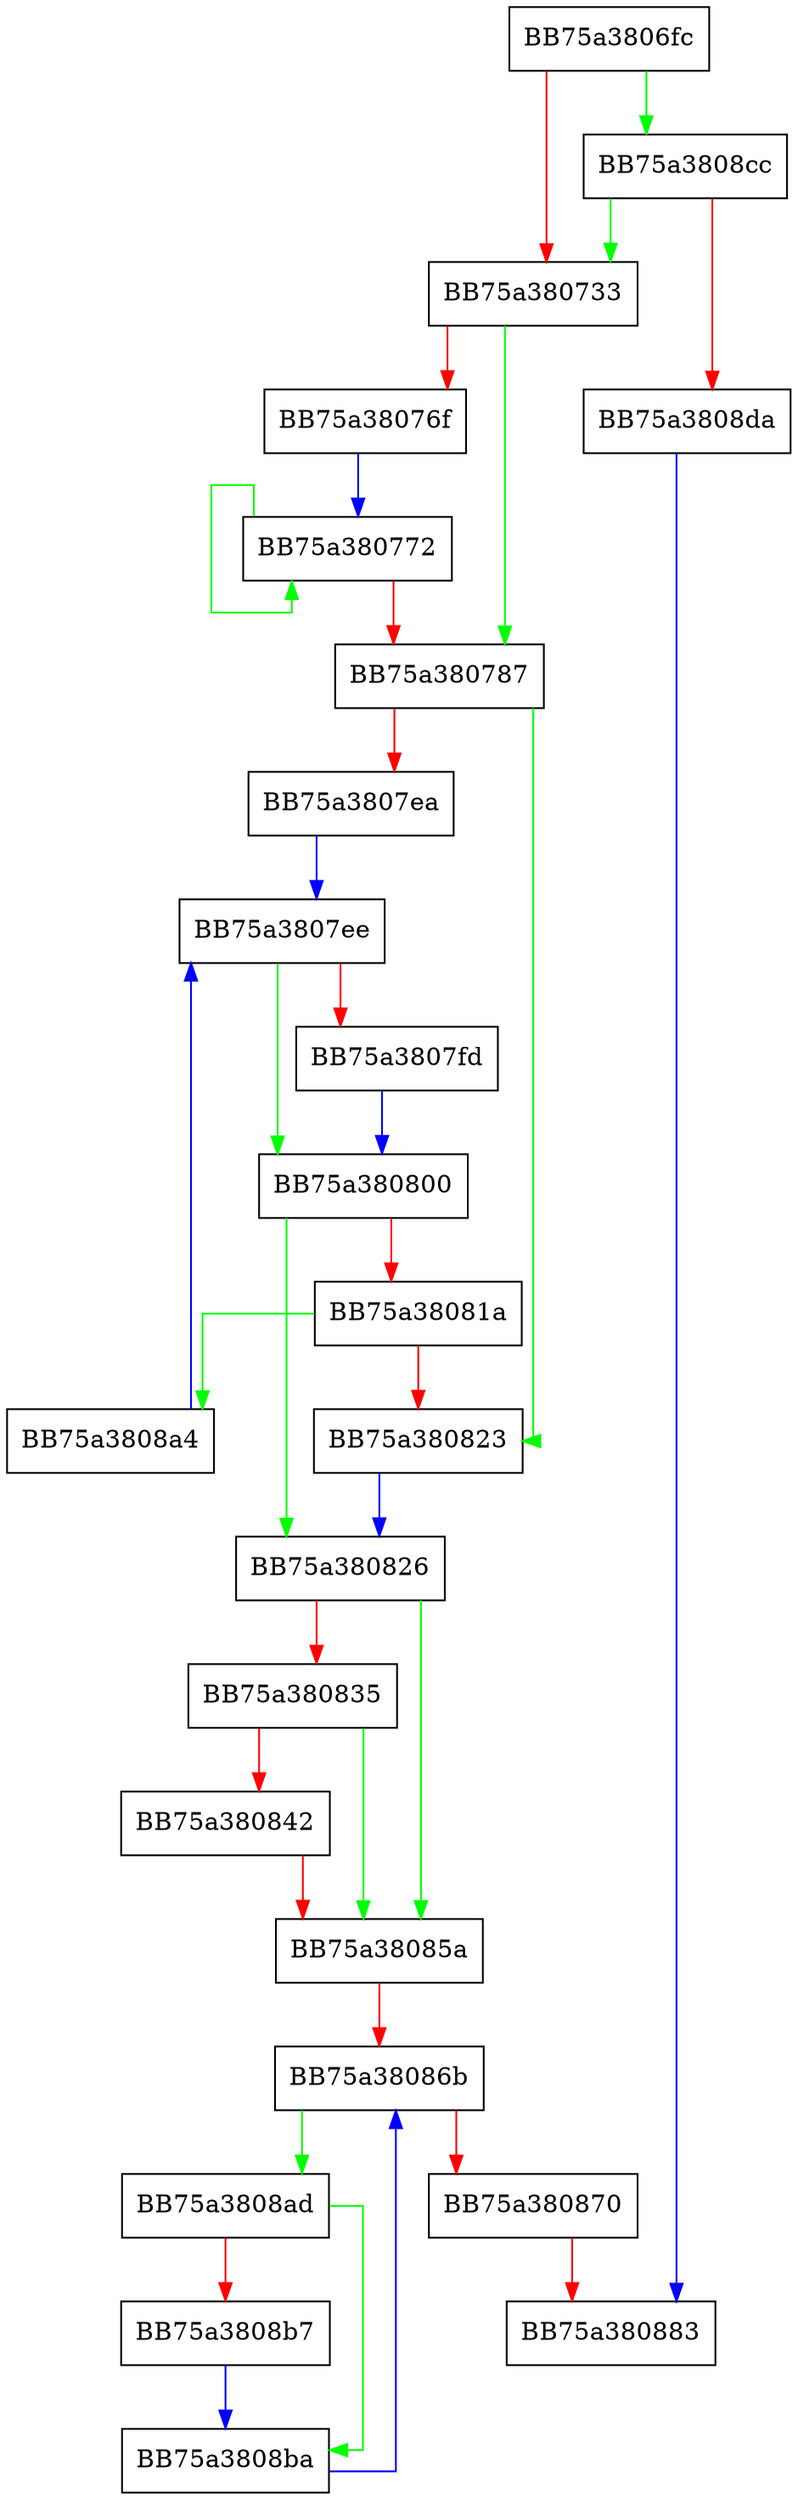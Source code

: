 digraph DoTaskSchActionsInlineScriptsScan {
  node [shape="box"];
  graph [splines=ortho];
  BB75a3806fc -> BB75a3808cc [color="green"];
  BB75a3806fc -> BB75a380733 [color="red"];
  BB75a380733 -> BB75a380787 [color="green"];
  BB75a380733 -> BB75a38076f [color="red"];
  BB75a38076f -> BB75a380772 [color="blue"];
  BB75a380772 -> BB75a380772 [color="green"];
  BB75a380772 -> BB75a380787 [color="red"];
  BB75a380787 -> BB75a380823 [color="green"];
  BB75a380787 -> BB75a3807ea [color="red"];
  BB75a3807ea -> BB75a3807ee [color="blue"];
  BB75a3807ee -> BB75a380800 [color="green"];
  BB75a3807ee -> BB75a3807fd [color="red"];
  BB75a3807fd -> BB75a380800 [color="blue"];
  BB75a380800 -> BB75a380826 [color="green"];
  BB75a380800 -> BB75a38081a [color="red"];
  BB75a38081a -> BB75a3808a4 [color="green"];
  BB75a38081a -> BB75a380823 [color="red"];
  BB75a380823 -> BB75a380826 [color="blue"];
  BB75a380826 -> BB75a38085a [color="green"];
  BB75a380826 -> BB75a380835 [color="red"];
  BB75a380835 -> BB75a38085a [color="green"];
  BB75a380835 -> BB75a380842 [color="red"];
  BB75a380842 -> BB75a38085a [color="red"];
  BB75a38085a -> BB75a38086b [color="red"];
  BB75a38086b -> BB75a3808ad [color="green"];
  BB75a38086b -> BB75a380870 [color="red"];
  BB75a380870 -> BB75a380883 [color="red"];
  BB75a3808a4 -> BB75a3807ee [color="blue"];
  BB75a3808ad -> BB75a3808ba [color="green"];
  BB75a3808ad -> BB75a3808b7 [color="red"];
  BB75a3808b7 -> BB75a3808ba [color="blue"];
  BB75a3808ba -> BB75a38086b [color="blue"];
  BB75a3808cc -> BB75a380733 [color="green"];
  BB75a3808cc -> BB75a3808da [color="red"];
  BB75a3808da -> BB75a380883 [color="blue"];
}